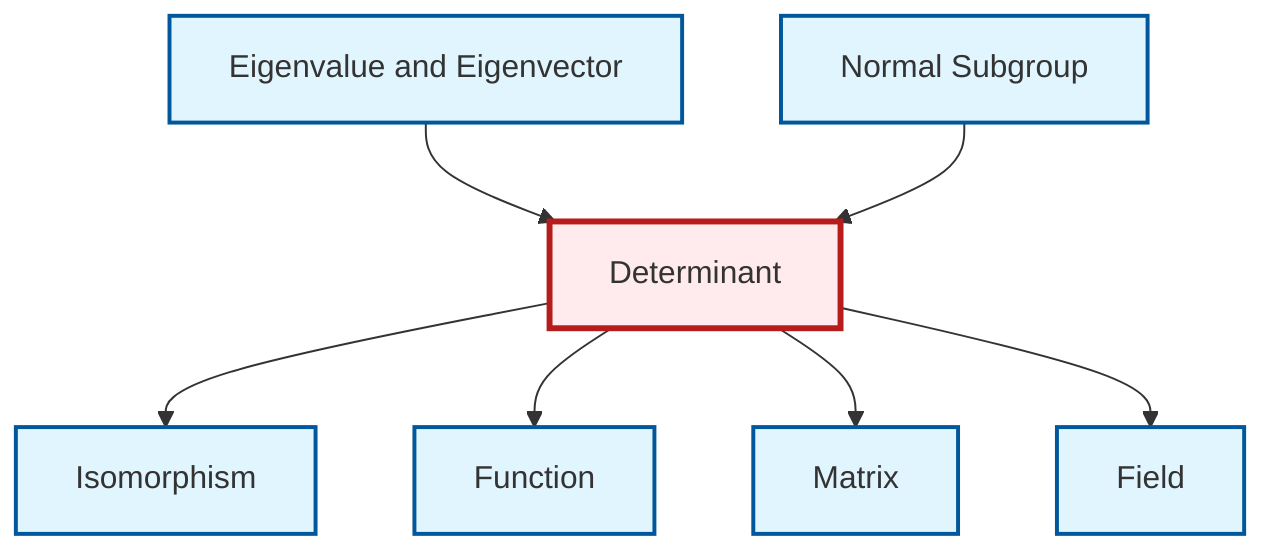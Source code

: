 graph TD
    classDef definition fill:#e1f5fe,stroke:#01579b,stroke-width:2px
    classDef theorem fill:#f3e5f5,stroke:#4a148c,stroke-width:2px
    classDef axiom fill:#fff3e0,stroke:#e65100,stroke-width:2px
    classDef example fill:#e8f5e9,stroke:#1b5e20,stroke-width:2px
    classDef current fill:#ffebee,stroke:#b71c1c,stroke-width:3px
    def-field["Field"]:::definition
    def-normal-subgroup["Normal Subgroup"]:::definition
    def-isomorphism["Isomorphism"]:::definition
    def-matrix["Matrix"]:::definition
    def-function["Function"]:::definition
    def-eigenvalue-eigenvector["Eigenvalue and Eigenvector"]:::definition
    def-determinant["Determinant"]:::definition
    def-determinant --> def-isomorphism
    def-eigenvalue-eigenvector --> def-determinant
    def-determinant --> def-function
    def-determinant --> def-matrix
    def-determinant --> def-field
    def-normal-subgroup --> def-determinant
    class def-determinant current